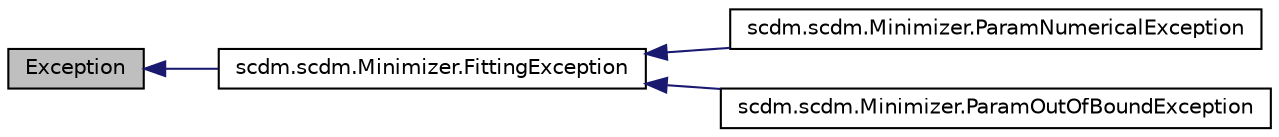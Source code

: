 digraph G
{
  edge [fontname="Helvetica",fontsize="10",labelfontname="Helvetica",labelfontsize="10"];
  node [fontname="Helvetica",fontsize="10",shape=record];
  rankdir=LR;
  Node1 [label="Exception",height=0.2,width=0.4,color="black", fillcolor="grey75", style="filled" fontcolor="black"];
  Node1 -> Node2 [dir=back,color="midnightblue",fontsize="10",style="solid",fontname="Helvetica"];
  Node2 [label="scdm.scdm.Minimizer.FittingException",height=0.2,width=0.4,color="black", fillcolor="white", style="filled",URL="$classscdm_1_1scdm_1_1Minimizer_1_1FittingException.html",tooltip="Base fitting exception."];
  Node2 -> Node3 [dir=back,color="midnightblue",fontsize="10",style="solid",fontname="Helvetica"];
  Node3 [label="scdm.scdm.Minimizer.ParamNumericalException",height=0.2,width=0.4,color="black", fillcolor="white", style="filled",URL="$classscdm_1_1scdm_1_1Minimizer_1_1ParamNumericalException.html",tooltip="Exception thrown in case numerical error."];
  Node2 -> Node4 [dir=back,color="midnightblue",fontsize="10",style="solid",fontname="Helvetica"];
  Node4 [label="scdm.scdm.Minimizer.ParamOutOfBoundException",height=0.2,width=0.4,color="black", fillcolor="white", style="filled",URL="$classscdm_1_1scdm_1_1Minimizer_1_1ParamOutOfBoundException.html",tooltip="Exception thrown in case of out of parameter bounds access."];
}
